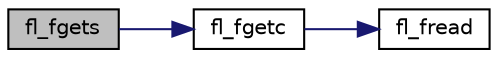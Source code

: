 digraph "fl_fgets"
{
 // LATEX_PDF_SIZE
  edge [fontname="Helvetica",fontsize="10",labelfontname="Helvetica",labelfontsize="10"];
  node [fontname="Helvetica",fontsize="10",shape=record];
  rankdir="LR";
  Node1 [label="fl_fgets",height=0.2,width=0.4,color="black", fillcolor="grey75", style="filled", fontcolor="black",tooltip=" "];
  Node1 -> Node2 [color="midnightblue",fontsize="10",style="solid",fontname="Helvetica"];
  Node2 [label="fl_fgetc",height=0.2,width=0.4,color="black", fillcolor="white", style="filled",URL="$fat__filelib_8c.html#ade02f44157d32df37dc881d3e6702129",tooltip=" "];
  Node2 -> Node3 [color="midnightblue",fontsize="10",style="solid",fontname="Helvetica"];
  Node3 [label="fl_fread",height=0.2,width=0.4,color="black", fillcolor="white", style="filled",URL="$fat__filelib_8c.html#acfc7937a8a1f6846f762a2af33507b66",tooltip=" "];
}
